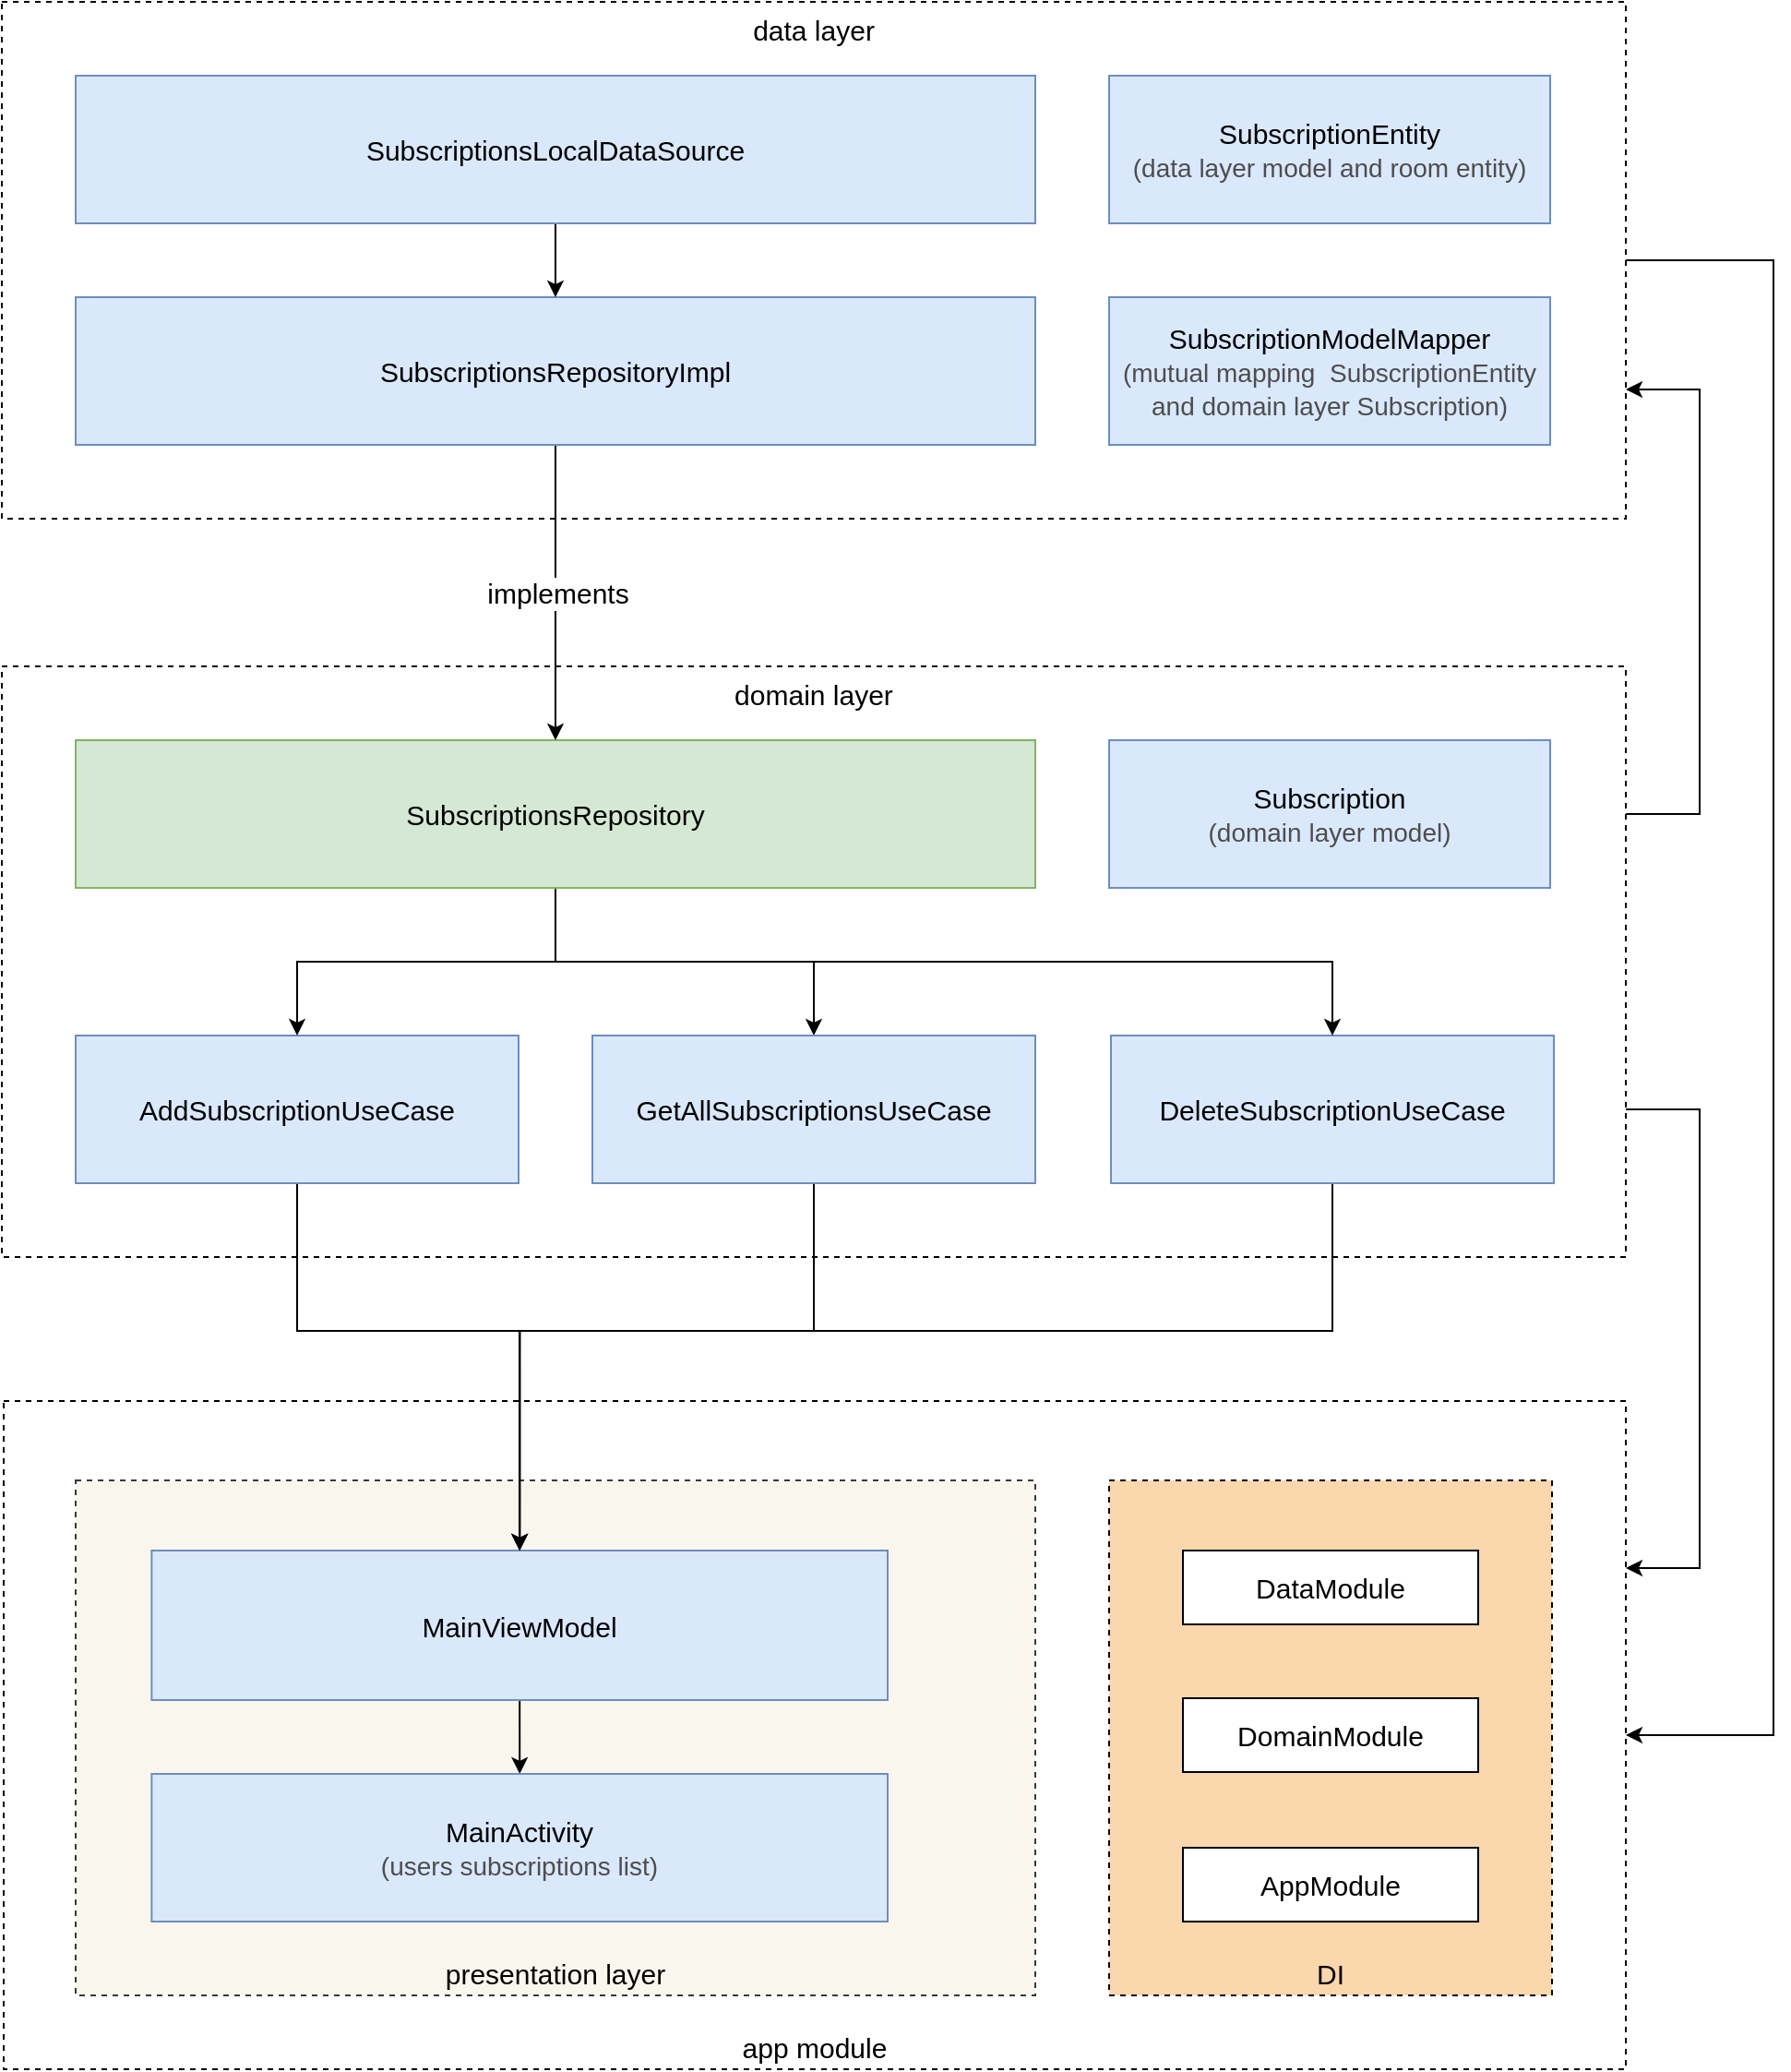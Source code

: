 <mxfile version="20.2.3" type="device"><diagram id="DjbOLP9FBli-HImQmUfo" name="Page-1"><mxGraphModel dx="2349" dy="906" grid="1" gridSize="10" guides="1" tooltips="1" connect="1" arrows="1" fold="1" page="1" pageScale="1" pageWidth="583" pageHeight="827" math="0" shadow="0"><root><mxCell id="0"/><mxCell id="1" parent="0"/><mxCell id="-9umfXpzjy3rjKLvMe7--1" value="app module" style="rounded=0;whiteSpace=wrap;html=1;verticalAlign=bottom;fontSize=15;dashed=1;" parent="1" vertex="1"><mxGeometry x="-1079" y="1118" width="879" height="362" as="geometry"/></mxCell><mxCell id="-9umfXpzjy3rjKLvMe7--2" value="&lt;font size=&quot;1&quot; style=&quot;&quot;&gt;&lt;span style=&quot;font-size: 15px;&quot;&gt;presentation layer&lt;/span&gt;&lt;/font&gt;" style="rounded=0;whiteSpace=wrap;html=1;align=center;verticalAlign=bottom;fillColor=#f9f7ed;strokeColor=#36393d;dashed=1;" parent="1" vertex="1"><mxGeometry x="-1040" y="1161" width="520" height="279" as="geometry"/></mxCell><mxCell id="-9umfXpzjy3rjKLvMe7--3" style="edgeStyle=orthogonalEdgeStyle;rounded=0;orthogonalLoop=1;jettySize=auto;html=1;exitX=1;exitY=0.5;exitDx=0;exitDy=0;entryX=1;entryY=0.5;entryDx=0;entryDy=0;fontSize=15;" parent="1" source="-9umfXpzjy3rjKLvMe7--4" target="-9umfXpzjy3rjKLvMe7--1" edge="1"><mxGeometry relative="1" as="geometry"><Array as="points"><mxPoint x="-120" y="500"/><mxPoint x="-120" y="1299"/></Array></mxGeometry></mxCell><mxCell id="-9umfXpzjy3rjKLvMe7--4" value="data layer" style="rounded=0;whiteSpace=wrap;html=1;verticalAlign=top;fontSize=15;dashed=1;" parent="1" vertex="1"><mxGeometry x="-1080" y="360" width="880" height="280" as="geometry"/></mxCell><mxCell id="-9umfXpzjy3rjKLvMe7--5" style="edgeStyle=orthogonalEdgeStyle;rounded=0;orthogonalLoop=1;jettySize=auto;html=1;fontSize=15;entryX=1;entryY=0.25;entryDx=0;entryDy=0;exitX=1;exitY=0.75;exitDx=0;exitDy=0;" parent="1" source="-9umfXpzjy3rjKLvMe7--7" target="-9umfXpzjy3rjKLvMe7--1" edge="1"><mxGeometry relative="1" as="geometry"><mxPoint x="-190" y="1000" as="sourcePoint"/><Array as="points"><mxPoint x="-160" y="960"/><mxPoint x="-160" y="1209"/></Array><mxPoint x="-170" y="1200" as="targetPoint"/></mxGeometry></mxCell><mxCell id="-9umfXpzjy3rjKLvMe7--6" style="edgeStyle=orthogonalEdgeStyle;rounded=0;orthogonalLoop=1;jettySize=auto;html=1;entryX=1;entryY=0.75;entryDx=0;entryDy=0;fontSize=15;exitX=1;exitY=0.25;exitDx=0;exitDy=0;" parent="1" source="-9umfXpzjy3rjKLvMe7--7" target="-9umfXpzjy3rjKLvMe7--4" edge="1"><mxGeometry relative="1" as="geometry"><Array as="points"><mxPoint x="-160" y="800"/><mxPoint x="-160" y="570"/></Array><mxPoint x="-180" y="780" as="sourcePoint"/></mxGeometry></mxCell><mxCell id="-9umfXpzjy3rjKLvMe7--7" value="domain layer" style="rounded=0;whiteSpace=wrap;html=1;verticalAlign=top;fontSize=15;dashed=1;" parent="1" vertex="1"><mxGeometry x="-1080" y="720" width="880" height="320" as="geometry"/></mxCell><mxCell id="-9umfXpzjy3rjKLvMe7--8" style="edgeStyle=orthogonalEdgeStyle;rounded=0;orthogonalLoop=1;jettySize=auto;html=1;exitX=0.5;exitY=1;exitDx=0;exitDy=0;" parent="1" source="-9umfXpzjy3rjKLvMe7--9" target="-9umfXpzjy3rjKLvMe7--27" edge="1"><mxGeometry relative="1" as="geometry"/></mxCell><mxCell id="-9umfXpzjy3rjKLvMe7--9" value="MainViewModel" style="rounded=0;whiteSpace=wrap;html=1;fontSize=15;fillColor=#dae8fc;strokeColor=#6c8ebf;" parent="1" vertex="1"><mxGeometry x="-998.82" y="1199" width="398.82" height="81" as="geometry"/></mxCell><mxCell id="-9umfXpzjy3rjKLvMe7--10" value="Subscription&lt;br style=&quot;font-size: 15px;&quot;&gt;&lt;font style=&quot;font-size: 14px;&quot; color=&quot;#4d4d4d&quot;&gt;(domain layer model)&lt;/font&gt;" style="rounded=0;whiteSpace=wrap;html=1;fontSize=15;fillColor=#dae8fc;strokeColor=#6c8ebf;glass=0;" parent="1" vertex="1"><mxGeometry x="-480" y="760" width="239" height="80" as="geometry"/></mxCell><mxCell id="-9umfXpzjy3rjKLvMe7--11" style="edgeStyle=orthogonalEdgeStyle;rounded=0;orthogonalLoop=1;jettySize=auto;html=1;exitX=0.5;exitY=1;exitDx=0;exitDy=0;entryX=0.5;entryY=0;entryDx=0;entryDy=0;fontSize=15;" parent="1" source="-9umfXpzjy3rjKLvMe7--12" target="-9umfXpzjy3rjKLvMe7--9" edge="1"><mxGeometry relative="1" as="geometry"><Array as="points"><mxPoint x="-920" y="1080"/><mxPoint x="-799" y="1080"/></Array></mxGeometry></mxCell><mxCell id="-9umfXpzjy3rjKLvMe7--12" value="AddSubscriptionUseCase" style="rounded=0;whiteSpace=wrap;html=1;fontSize=15;fillColor=#dae8fc;strokeColor=#6c8ebf;" parent="1" vertex="1"><mxGeometry x="-1040" y="920" width="240" height="80" as="geometry"/></mxCell><mxCell id="-9umfXpzjy3rjKLvMe7--13" style="edgeStyle=orthogonalEdgeStyle;rounded=0;orthogonalLoop=1;jettySize=auto;html=1;exitX=0.5;exitY=1;exitDx=0;exitDy=0;entryX=0.5;entryY=0;entryDx=0;entryDy=0;fontSize=15;" parent="1" source="-9umfXpzjy3rjKLvMe7--14" target="-9umfXpzjy3rjKLvMe7--9" edge="1"><mxGeometry relative="1" as="geometry"><Array as="points"><mxPoint x="-359" y="1080"/><mxPoint x="-799" y="1080"/></Array></mxGeometry></mxCell><mxCell id="-9umfXpzjy3rjKLvMe7--14" value="DeleteSubscriptionUseCase" style="rounded=0;whiteSpace=wrap;html=1;fontSize=15;fillColor=#dae8fc;strokeColor=#6c8ebf;" parent="1" vertex="1"><mxGeometry x="-479" y="920" width="240" height="80" as="geometry"/></mxCell><mxCell id="-9umfXpzjy3rjKLvMe7--16" style="edgeStyle=orthogonalEdgeStyle;rounded=0;orthogonalLoop=1;jettySize=auto;html=1;exitX=0.5;exitY=1;exitDx=0;exitDy=0;entryX=0.5;entryY=0;entryDx=0;entryDy=0;fontSize=15;" parent="1" source="-9umfXpzjy3rjKLvMe7--17" target="-9umfXpzjy3rjKLvMe7--14" edge="1"><mxGeometry relative="1" as="geometry"><Array as="points"><mxPoint x="-780" y="880"/><mxPoint x="-359" y="880"/></Array></mxGeometry></mxCell><mxCell id="Qttz3wPqmrpunapVI-bV-4" style="edgeStyle=orthogonalEdgeStyle;rounded=0;orthogonalLoop=1;jettySize=auto;html=1;entryX=0.5;entryY=0;entryDx=0;entryDy=0;exitX=0.5;exitY=1;exitDx=0;exitDy=0;" edge="1" parent="1" source="-9umfXpzjy3rjKLvMe7--17" target="Qttz3wPqmrpunapVI-bV-2"><mxGeometry relative="1" as="geometry"><mxPoint x="-1144" y="876" as="sourcePoint"/><Array as="points"><mxPoint x="-780" y="880"/><mxPoint x="-640" y="880"/></Array></mxGeometry></mxCell><mxCell id="Qttz3wPqmrpunapVI-bV-7" style="edgeStyle=orthogonalEdgeStyle;rounded=0;orthogonalLoop=1;jettySize=auto;html=1;entryX=0.5;entryY=0;entryDx=0;entryDy=0;fontSize=15;" edge="1" parent="1" source="-9umfXpzjy3rjKLvMe7--17" target="-9umfXpzjy3rjKLvMe7--12"><mxGeometry relative="1" as="geometry"/></mxCell><mxCell id="-9umfXpzjy3rjKLvMe7--17" value="SubscriptionsRepository" style="rounded=0;whiteSpace=wrap;html=1;fillColor=#d5e8d4;strokeColor=#82b366;fontSize=15;glass=0;" parent="1" vertex="1"><mxGeometry x="-1040" y="760" width="520" height="80" as="geometry"/></mxCell><mxCell id="Qttz3wPqmrpunapVI-bV-1" style="edgeStyle=orthogonalEdgeStyle;rounded=0;orthogonalLoop=1;jettySize=auto;html=1;entryX=0.5;entryY=0;entryDx=0;entryDy=0;" edge="1" parent="1" source="-9umfXpzjy3rjKLvMe7--19" target="-9umfXpzjy3rjKLvMe7--17"><mxGeometry relative="1" as="geometry"/></mxCell><mxCell id="Qttz3wPqmrpunapVI-bV-8" value="implements" style="edgeLabel;html=1;align=center;verticalAlign=middle;resizable=0;points=[];fontSize=15;" vertex="1" connectable="0" parent="Qttz3wPqmrpunapVI-bV-1"><mxGeometry x="-0.064" y="2" relative="1" as="geometry"><mxPoint x="-1" y="5" as="offset"/></mxGeometry></mxCell><mxCell id="-9umfXpzjy3rjKLvMe7--19" value="&lt;font style=&quot;font-size: 15px;&quot;&gt;SubscriptionsRepositoryImpl&lt;/font&gt;" style="rounded=0;whiteSpace=wrap;html=1;fillColor=#dae8fc;strokeColor=#6c8ebf;" parent="1" vertex="1"><mxGeometry x="-1040" y="520" width="520" height="80" as="geometry"/></mxCell><mxCell id="Qttz3wPqmrpunapVI-bV-9" style="edgeStyle=orthogonalEdgeStyle;orthogonalLoop=1;jettySize=auto;html=1;entryX=0.5;entryY=0;entryDx=0;entryDy=0;fontSize=15;endArrow=classic;rounded=0;endFill=1;exitX=0.5;exitY=1;exitDx=0;exitDy=0;" edge="1" parent="1" source="-9umfXpzjy3rjKLvMe7--25" target="-9umfXpzjy3rjKLvMe7--19"><mxGeometry relative="1" as="geometry"><mxPoint x="-779.368" y="440" as="sourcePoint"/></mxGeometry></mxCell><mxCell id="-9umfXpzjy3rjKLvMe7--25" value="&lt;font style=&quot;font-size: 15px;&quot;&gt;SubscriptionsLocalDataSource&lt;br&gt;&lt;/font&gt;" style="rounded=0;whiteSpace=wrap;html=1;fillColor=#dae8fc;strokeColor=#6c8ebf;" parent="1" vertex="1"><mxGeometry x="-1040" y="400" width="520" height="80" as="geometry"/></mxCell><mxCell id="-9umfXpzjy3rjKLvMe7--27" value="MainActivity&lt;br&gt;&lt;font style=&quot;font-size: 14px;&quot; color=&quot;#4d4d4d&quot;&gt;(users subscriptions list)&lt;/font&gt;" style="rounded=0;whiteSpace=wrap;html=1;fontSize=15;fillColor=#dae8fc;strokeColor=#6c8ebf;" parent="1" vertex="1"><mxGeometry x="-998.82" y="1320" width="398.82" height="80" as="geometry"/></mxCell><mxCell id="-9umfXpzjy3rjKLvMe7--28" value="&lt;font style=&quot;font-size: 15px;&quot;&gt;DI&lt;/font&gt;" style="rounded=0;whiteSpace=wrap;html=1;align=center;verticalAlign=bottom;fillColor=#fad7ac;strokeColor=#000000;dashed=1;" parent="1" vertex="1"><mxGeometry x="-480" y="1161" width="240" height="279" as="geometry"/></mxCell><mxCell id="-9umfXpzjy3rjKLvMe7--29" value="&lt;font style=&quot;font-size: 15px;&quot;&gt;AppModule&lt;/font&gt;" style="rounded=0;whiteSpace=wrap;html=1;" parent="1" vertex="1"><mxGeometry x="-440" y="1360" width="160" height="40" as="geometry"/></mxCell><mxCell id="-9umfXpzjy3rjKLvMe7--30" value="&lt;font style=&quot;font-size: 15px;&quot;&gt;DomainModule&lt;/font&gt;" style="rounded=0;whiteSpace=wrap;html=1;" parent="1" vertex="1"><mxGeometry x="-440" y="1279" width="160" height="40" as="geometry"/></mxCell><mxCell id="-9umfXpzjy3rjKLvMe7--31" value="&lt;font style=&quot;font-size: 15px;&quot;&gt;DataModule&lt;/font&gt;" style="rounded=0;whiteSpace=wrap;html=1;" parent="1" vertex="1"><mxGeometry x="-440" y="1199" width="160" height="40" as="geometry"/></mxCell><mxCell id="Qttz3wPqmrpunapVI-bV-3" style="edgeStyle=orthogonalEdgeStyle;rounded=0;orthogonalLoop=1;jettySize=auto;html=1;exitX=0.5;exitY=1;exitDx=0;exitDy=0;entryX=0.5;entryY=0;entryDx=0;entryDy=0;" edge="1" parent="1" source="Qttz3wPqmrpunapVI-bV-2" target="-9umfXpzjy3rjKLvMe7--9"><mxGeometry relative="1" as="geometry"><mxPoint x="-800" y="1100" as="targetPoint"/><Array as="points"><mxPoint x="-640" y="1080"/><mxPoint x="-799" y="1080"/></Array></mxGeometry></mxCell><mxCell id="Qttz3wPqmrpunapVI-bV-2" value="GetAllSubscriptionsUseCase" style="rounded=0;whiteSpace=wrap;html=1;fontSize=15;fillColor=#dae8fc;strokeColor=#6c8ebf;" vertex="1" parent="1"><mxGeometry x="-760" y="920" width="240" height="80" as="geometry"/></mxCell><mxCell id="Qttz3wPqmrpunapVI-bV-16" value="SubscriptionEntity&lt;br style=&quot;font-size: 15px;&quot;&gt;&lt;font color=&quot;#4d4d4d&quot; style=&quot;font-size: 14px;&quot;&gt;(data layer model and room entity)&lt;br&gt;&lt;/font&gt;" style="rounded=0;whiteSpace=wrap;html=1;fontSize=15;fillColor=#dae8fc;strokeColor=#6c8ebf;glass=0;" vertex="1" parent="1"><mxGeometry x="-480" y="400" width="239" height="80" as="geometry"/></mxCell><mxCell id="Qttz3wPqmrpunapVI-bV-17" value="SubscriptionModelMapper&lt;br style=&quot;font-size: 15px;&quot;&gt;&lt;font color=&quot;#4d4d4d&quot; style=&quot;font-size: 14px;&quot;&gt;(mutual mapping&amp;nbsp; SubscriptionEntity and&amp;nbsp;&lt;/font&gt;&lt;span style=&quot;color: rgb(77, 77, 77); font-size: 14px;&quot;&gt;domain layer&amp;nbsp;&lt;/span&gt;&lt;font color=&quot;#4d4d4d&quot; style=&quot;font-size: 14px;&quot;&gt;Subscription)&lt;/font&gt;" style="rounded=0;whiteSpace=wrap;html=1;fontSize=15;fillColor=#dae8fc;strokeColor=#6c8ebf;glass=0;" vertex="1" parent="1"><mxGeometry x="-480" y="520" width="239" height="80" as="geometry"/></mxCell></root></mxGraphModel></diagram></mxfile>